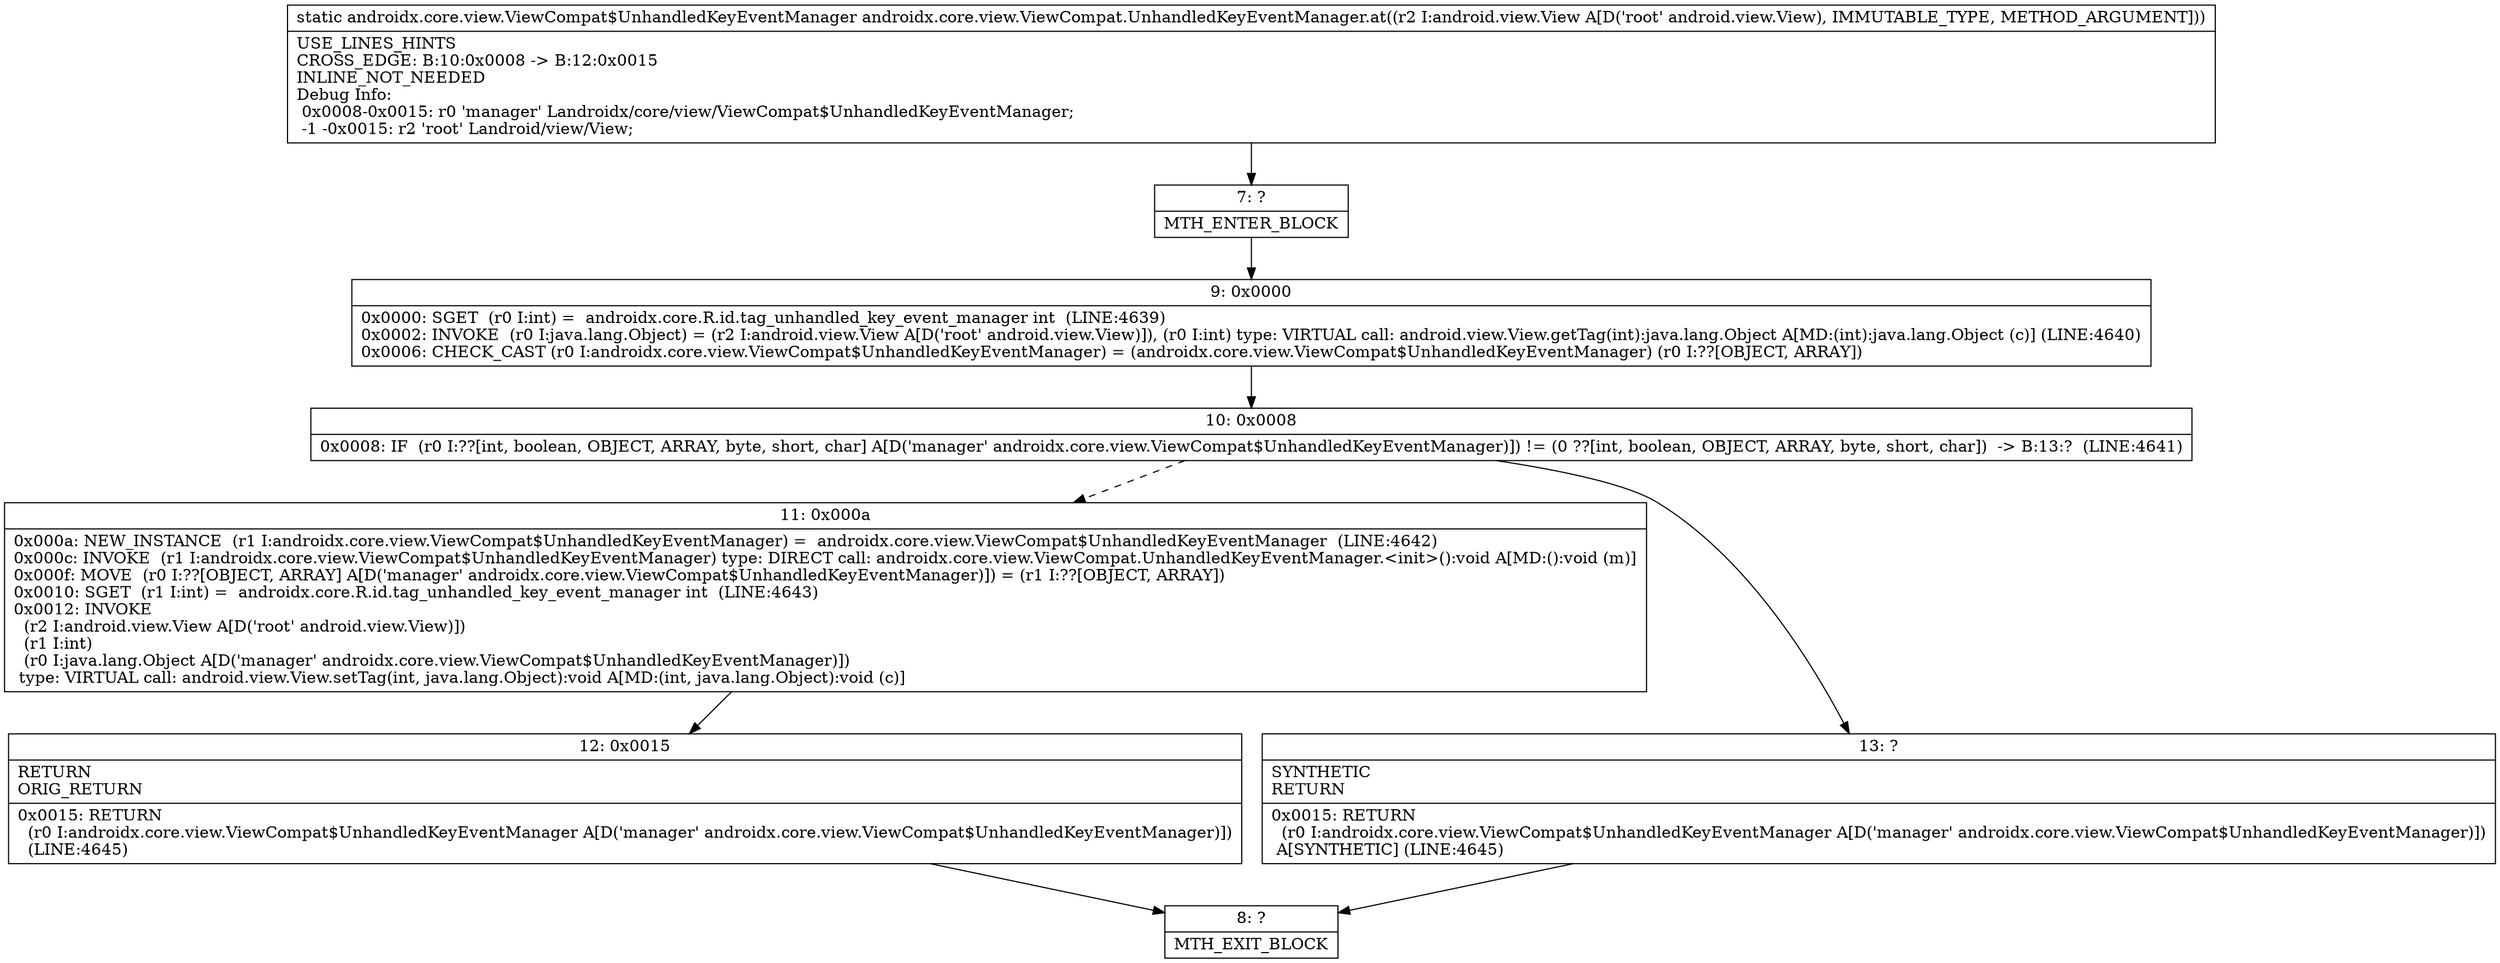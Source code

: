 digraph "CFG forandroidx.core.view.ViewCompat.UnhandledKeyEventManager.at(Landroid\/view\/View;)Landroidx\/core\/view\/ViewCompat$UnhandledKeyEventManager;" {
Node_7 [shape=record,label="{7\:\ ?|MTH_ENTER_BLOCK\l}"];
Node_9 [shape=record,label="{9\:\ 0x0000|0x0000: SGET  (r0 I:int) =  androidx.core.R.id.tag_unhandled_key_event_manager int  (LINE:4639)\l0x0002: INVOKE  (r0 I:java.lang.Object) = (r2 I:android.view.View A[D('root' android.view.View)]), (r0 I:int) type: VIRTUAL call: android.view.View.getTag(int):java.lang.Object A[MD:(int):java.lang.Object (c)] (LINE:4640)\l0x0006: CHECK_CAST (r0 I:androidx.core.view.ViewCompat$UnhandledKeyEventManager) = (androidx.core.view.ViewCompat$UnhandledKeyEventManager) (r0 I:??[OBJECT, ARRAY]) \l}"];
Node_10 [shape=record,label="{10\:\ 0x0008|0x0008: IF  (r0 I:??[int, boolean, OBJECT, ARRAY, byte, short, char] A[D('manager' androidx.core.view.ViewCompat$UnhandledKeyEventManager)]) != (0 ??[int, boolean, OBJECT, ARRAY, byte, short, char])  \-\> B:13:?  (LINE:4641)\l}"];
Node_11 [shape=record,label="{11\:\ 0x000a|0x000a: NEW_INSTANCE  (r1 I:androidx.core.view.ViewCompat$UnhandledKeyEventManager) =  androidx.core.view.ViewCompat$UnhandledKeyEventManager  (LINE:4642)\l0x000c: INVOKE  (r1 I:androidx.core.view.ViewCompat$UnhandledKeyEventManager) type: DIRECT call: androidx.core.view.ViewCompat.UnhandledKeyEventManager.\<init\>():void A[MD:():void (m)]\l0x000f: MOVE  (r0 I:??[OBJECT, ARRAY] A[D('manager' androidx.core.view.ViewCompat$UnhandledKeyEventManager)]) = (r1 I:??[OBJECT, ARRAY]) \l0x0010: SGET  (r1 I:int) =  androidx.core.R.id.tag_unhandled_key_event_manager int  (LINE:4643)\l0x0012: INVOKE  \l  (r2 I:android.view.View A[D('root' android.view.View)])\l  (r1 I:int)\l  (r0 I:java.lang.Object A[D('manager' androidx.core.view.ViewCompat$UnhandledKeyEventManager)])\l type: VIRTUAL call: android.view.View.setTag(int, java.lang.Object):void A[MD:(int, java.lang.Object):void (c)]\l}"];
Node_12 [shape=record,label="{12\:\ 0x0015|RETURN\lORIG_RETURN\l|0x0015: RETURN  \l  (r0 I:androidx.core.view.ViewCompat$UnhandledKeyEventManager A[D('manager' androidx.core.view.ViewCompat$UnhandledKeyEventManager)])\l  (LINE:4645)\l}"];
Node_8 [shape=record,label="{8\:\ ?|MTH_EXIT_BLOCK\l}"];
Node_13 [shape=record,label="{13\:\ ?|SYNTHETIC\lRETURN\l|0x0015: RETURN  \l  (r0 I:androidx.core.view.ViewCompat$UnhandledKeyEventManager A[D('manager' androidx.core.view.ViewCompat$UnhandledKeyEventManager)])\l A[SYNTHETIC] (LINE:4645)\l}"];
MethodNode[shape=record,label="{static androidx.core.view.ViewCompat$UnhandledKeyEventManager androidx.core.view.ViewCompat.UnhandledKeyEventManager.at((r2 I:android.view.View A[D('root' android.view.View), IMMUTABLE_TYPE, METHOD_ARGUMENT]))  | USE_LINES_HINTS\lCROSS_EDGE: B:10:0x0008 \-\> B:12:0x0015\lINLINE_NOT_NEEDED\lDebug Info:\l  0x0008\-0x0015: r0 'manager' Landroidx\/core\/view\/ViewCompat$UnhandledKeyEventManager;\l  \-1 \-0x0015: r2 'root' Landroid\/view\/View;\l}"];
MethodNode -> Node_7;Node_7 -> Node_9;
Node_9 -> Node_10;
Node_10 -> Node_11[style=dashed];
Node_10 -> Node_13;
Node_11 -> Node_12;
Node_12 -> Node_8;
Node_13 -> Node_8;
}

